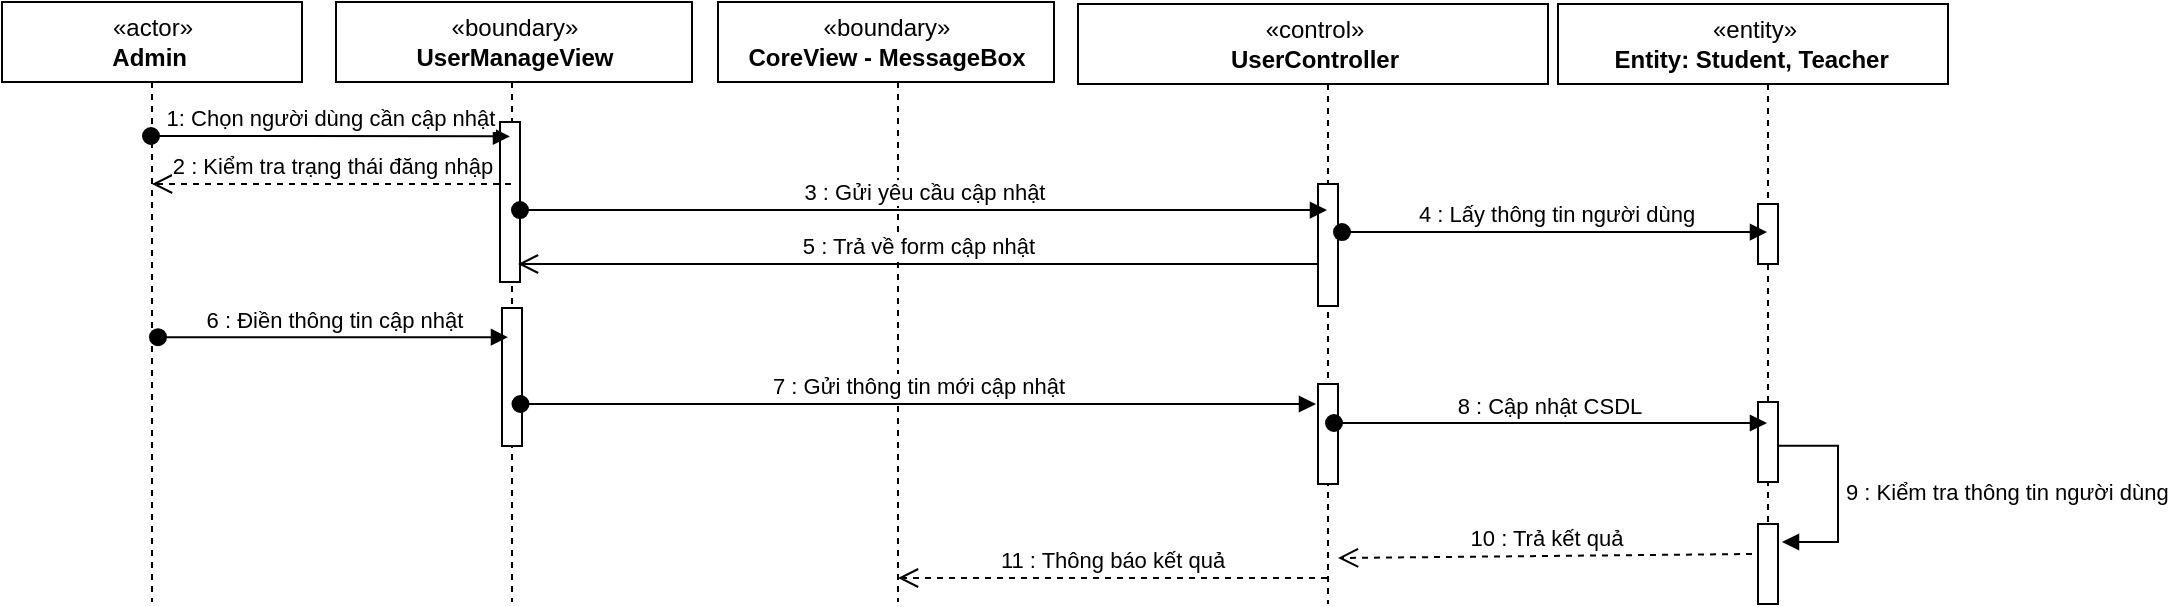 <mxfile version="14.6.9" type="github">
  <diagram name="Page-1" id="13e1069c-82ec-6db2-03f1-153e76fe0fe0">
    <mxGraphModel dx="1572" dy="914" grid="1" gridSize="10" guides="1" tooltips="1" connect="1" arrows="1" fold="1" page="1" pageScale="1" pageWidth="1100" pageHeight="850" background="#ffffff" math="0" shadow="0">
      <root>
        <mxCell id="0" />
        <mxCell id="1" parent="0" />
        <mxCell id="G0kBllWM4XBfNNBUBDi2-18" value=":Object" style="shape=umlLifeline;perimeter=lifelinePerimeter;whiteSpace=wrap;html=1;container=1;collapsible=0;recursiveResize=0;outlineConnect=0;" parent="1" vertex="1">
          <mxGeometry x="27" y="39" width="100" height="300" as="geometry" />
        </mxCell>
        <mxCell id="G0kBllWM4XBfNNBUBDi2-16" value="«actor»&lt;br&gt;&lt;b&gt;Admin&amp;nbsp;&lt;/b&gt;" style="html=1;" parent="1" vertex="1">
          <mxGeometry x="2" y="39" width="150" height="40" as="geometry" />
        </mxCell>
        <mxCell id="G0kBllWM4XBfNNBUBDi2-21" value=":Object" style="shape=umlLifeline;perimeter=lifelinePerimeter;whiteSpace=wrap;html=1;container=1;collapsible=0;recursiveResize=0;outlineConnect=0;" parent="1" vertex="1">
          <mxGeometry x="182" y="39" width="150" height="300" as="geometry" />
        </mxCell>
        <mxCell id="G0kBllWM4XBfNNBUBDi2-22" value="«boundary»&lt;br&gt;&lt;b&gt;UserManageView&lt;/b&gt;" style="html=1;" parent="G0kBllWM4XBfNNBUBDi2-21" vertex="1">
          <mxGeometry x="-13" width="178" height="40" as="geometry" />
        </mxCell>
        <mxCell id="G0kBllWM4XBfNNBUBDi2-32" value="" style="html=1;points=[];perimeter=orthogonalPerimeter;" parent="G0kBllWM4XBfNNBUBDi2-21" vertex="1">
          <mxGeometry x="69" y="60" width="10" height="80" as="geometry" />
        </mxCell>
        <mxCell id="DVAs7N8q5XkVekkUKqxM-5" value="" style="html=1;points=[];perimeter=orthogonalPerimeter;" parent="G0kBllWM4XBfNNBUBDi2-21" vertex="1">
          <mxGeometry x="70" y="153" width="10" height="69" as="geometry" />
        </mxCell>
        <mxCell id="G0kBllWM4XBfNNBUBDi2-26" value=":Object" style="shape=umlLifeline;perimeter=lifelinePerimeter;whiteSpace=wrap;html=1;container=1;collapsible=0;recursiveResize=0;outlineConnect=0;" parent="1" vertex="1">
          <mxGeometry x="375" y="39" width="150" height="300" as="geometry" />
        </mxCell>
        <mxCell id="G0kBllWM4XBfNNBUBDi2-27" value="«boundary»&lt;br&gt;&lt;b&gt;CoreView - MessageBox&lt;/b&gt;" style="html=1;" parent="G0kBllWM4XBfNNBUBDi2-26" vertex="1">
          <mxGeometry x="-15" width="168" height="40" as="geometry" />
        </mxCell>
        <mxCell id="G0kBllWM4XBfNNBUBDi2-28" value=":Object" style="shape=umlLifeline;perimeter=lifelinePerimeter;whiteSpace=wrap;html=1;container=1;collapsible=0;recursiveResize=0;outlineConnect=0;" parent="1" vertex="1">
          <mxGeometry x="555" y="40" width="220" height="300" as="geometry" />
        </mxCell>
        <mxCell id="G0kBllWM4XBfNNBUBDi2-29" value="«control»&lt;br&gt;&lt;b&gt;UserController&lt;/b&gt;" style="html=1;" parent="G0kBllWM4XBfNNBUBDi2-28" vertex="1">
          <mxGeometry x="-15" width="235" height="40" as="geometry" />
        </mxCell>
        <mxCell id="G0kBllWM4XBfNNBUBDi2-35" value="" style="html=1;points=[];perimeter=orthogonalPerimeter;" parent="G0kBllWM4XBfNNBUBDi2-28" vertex="1">
          <mxGeometry x="105" y="190" width="10" height="50" as="geometry" />
        </mxCell>
        <mxCell id="PuFkgoadRzGWJXXDr4ic-1" value="" style="html=1;points=[];perimeter=orthogonalPerimeter;" parent="G0kBllWM4XBfNNBUBDi2-28" vertex="1">
          <mxGeometry x="105" y="90" width="10" height="61" as="geometry" />
        </mxCell>
        <mxCell id="G0kBllWM4XBfNNBUBDi2-30" value=":Object" style="shape=umlLifeline;perimeter=lifelinePerimeter;whiteSpace=wrap;html=1;container=1;collapsible=0;recursiveResize=0;outlineConnect=0;" parent="1" vertex="1">
          <mxGeometry x="795" y="40" width="180" height="300" as="geometry" />
        </mxCell>
        <mxCell id="G0kBllWM4XBfNNBUBDi2-31" value="«entity»&lt;br&gt;&lt;b&gt;Entity: Student, Teacher&amp;nbsp;&lt;/b&gt;" style="html=1;" parent="G0kBllWM4XBfNNBUBDi2-30" vertex="1">
          <mxGeometry x="-15" width="195" height="40" as="geometry" />
        </mxCell>
        <mxCell id="G0kBllWM4XBfNNBUBDi2-37" value="" style="html=1;points=[];perimeter=orthogonalPerimeter;" parent="G0kBllWM4XBfNNBUBDi2-30" vertex="1">
          <mxGeometry x="85" y="199" width="10" height="40" as="geometry" />
        </mxCell>
        <mxCell id="PuFkgoadRzGWJXXDr4ic-4" value="" style="html=1;points=[];perimeter=orthogonalPerimeter;" parent="G0kBllWM4XBfNNBUBDi2-30" vertex="1">
          <mxGeometry x="85" y="100" width="10" height="30" as="geometry" />
        </mxCell>
        <mxCell id="G0kBllWM4XBfNNBUBDi2-23" value="1: Chọn người dùng cần cập nhật" style="html=1;verticalAlign=bottom;startArrow=oval;startFill=1;endArrow=block;startSize=8;entryX=0.5;entryY=0.09;entryDx=0;entryDy=0;entryPerimeter=0;" parent="1" target="G0kBllWM4XBfNNBUBDi2-32" edge="1">
          <mxGeometry width="60" relative="1" as="geometry">
            <mxPoint x="76.5" y="106" as="sourcePoint" />
            <mxPoint x="245.5" y="106" as="targetPoint" />
            <Array as="points">
              <mxPoint x="140" y="106" />
            </Array>
          </mxGeometry>
        </mxCell>
        <mxCell id="G0kBllWM4XBfNNBUBDi2-34" value="7 : Gửi thông tin mới cập nhật" style="html=1;verticalAlign=bottom;startArrow=oval;startFill=1;endArrow=block;startSize=8;exitX=1;exitY=0.65;exitDx=0;exitDy=0;exitPerimeter=0;entryX=-0.1;entryY=0.2;entryDx=0;entryDy=0;entryPerimeter=0;" parent="1" target="G0kBllWM4XBfNNBUBDi2-35" edge="1">
          <mxGeometry width="60" relative="1" as="geometry">
            <mxPoint x="261.25" y="240" as="sourcePoint" />
            <mxPoint x="638.75" y="240" as="targetPoint" />
          </mxGeometry>
        </mxCell>
        <mxCell id="G0kBllWM4XBfNNBUBDi2-36" value="8 : Cập nhật CSDL&amp;nbsp;" style="html=1;verticalAlign=bottom;startArrow=oval;startFill=1;endArrow=block;startSize=8;exitX=0.8;exitY=0.39;exitDx=0;exitDy=0;exitPerimeter=0;" parent="1" source="G0kBllWM4XBfNNBUBDi2-35" target="G0kBllWM4XBfNNBUBDi2-30" edge="1">
          <mxGeometry width="60" relative="1" as="geometry">
            <mxPoint x="540" y="220" as="sourcePoint" />
            <mxPoint x="600" y="220" as="targetPoint" />
          </mxGeometry>
        </mxCell>
        <mxCell id="G0kBllWM4XBfNNBUBDi2-40" value="" style="html=1;points=[];perimeter=orthogonalPerimeter;" parent="1" vertex="1">
          <mxGeometry x="880" y="300" width="10" height="40" as="geometry" />
        </mxCell>
        <mxCell id="G0kBllWM4XBfNNBUBDi2-41" value="9 : Kiểm tra thông tin người dùng" style="edgeStyle=orthogonalEdgeStyle;html=1;align=left;spacingLeft=2;endArrow=block;rounded=0;exitX=0.95;exitY=0.547;exitDx=0;exitDy=0;exitPerimeter=0;" parent="1" source="G0kBllWM4XBfNNBUBDi2-37" edge="1">
          <mxGeometry relative="1" as="geometry">
            <mxPoint x="932" y="259" as="sourcePoint" />
            <Array as="points">
              <mxPoint x="920" y="261" />
              <mxPoint x="920" y="309" />
            </Array>
            <mxPoint x="892" y="309" as="targetPoint" />
          </mxGeometry>
        </mxCell>
        <mxCell id="DVAs7N8q5XkVekkUKqxM-1" value="2 : Kiểm tra trạng thái đăng nhập" style="html=1;verticalAlign=bottom;endArrow=open;dashed=1;endSize=8;" parent="1" source="G0kBllWM4XBfNNBUBDi2-21" target="G0kBllWM4XBfNNBUBDi2-18" edge="1">
          <mxGeometry relative="1" as="geometry">
            <mxPoint x="240" y="230" as="sourcePoint" />
            <mxPoint x="340" y="230" as="targetPoint" />
            <Array as="points">
              <mxPoint x="190" y="130" />
            </Array>
          </mxGeometry>
        </mxCell>
        <mxCell id="DVAs7N8q5XkVekkUKqxM-6" value="5 : Trả về form cập nhật" style="html=1;verticalAlign=bottom;endArrow=open;endSize=8;" parent="1" edge="1">
          <mxGeometry relative="1" as="geometry">
            <mxPoint x="660" y="170" as="sourcePoint" />
            <mxPoint x="259.997" y="170" as="targetPoint" />
            <Array as="points">
              <mxPoint x="373.33" y="170" />
            </Array>
          </mxGeometry>
        </mxCell>
        <mxCell id="DVAs7N8q5XkVekkUKqxM-7" value="6 : Điền thông tin cập nhật" style="html=1;verticalAlign=bottom;startArrow=oval;startFill=1;endArrow=block;startSize=8;" parent="1" edge="1">
          <mxGeometry width="60" relative="1" as="geometry">
            <mxPoint x="80" y="206.58" as="sourcePoint" />
            <mxPoint x="255.0" y="206.58" as="targetPoint" />
            <Array as="points">
              <mxPoint x="143.5" y="206.58" />
            </Array>
          </mxGeometry>
        </mxCell>
        <mxCell id="DVAs7N8q5XkVekkUKqxM-8" value="10 : Trả kết quả" style="html=1;verticalAlign=bottom;endArrow=open;dashed=1;endSize=8;exitX=-0.3;exitY=0.375;exitDx=0;exitDy=0;exitPerimeter=0;" parent="1" source="G0kBllWM4XBfNNBUBDi2-40" edge="1">
          <mxGeometry relative="1" as="geometry">
            <mxPoint x="844.5" y="317" as="sourcePoint" />
            <mxPoint x="670" y="317" as="targetPoint" />
          </mxGeometry>
        </mxCell>
        <mxCell id="DVAs7N8q5XkVekkUKqxM-9" value="11 : Thông báo kết quả" style="html=1;verticalAlign=bottom;endArrow=open;dashed=1;endSize=8;" parent="1" source="G0kBllWM4XBfNNBUBDi2-28" edge="1">
          <mxGeometry relative="1" as="geometry">
            <mxPoint x="630" y="327" as="sourcePoint" />
            <mxPoint x="450" y="327" as="targetPoint" />
          </mxGeometry>
        </mxCell>
        <mxCell id="PuFkgoadRzGWJXXDr4ic-2" value="3 : Gửi yêu cầu cập nhật" style="html=1;verticalAlign=bottom;startArrow=oval;startFill=1;endArrow=block;startSize=8;exitX=0.9;exitY=0.243;exitDx=0;exitDy=0;exitPerimeter=0;" parent="1" edge="1">
          <mxGeometry width="60" relative="1" as="geometry">
            <mxPoint x="261" y="143.01" as="sourcePoint" />
            <mxPoint x="664.5" y="143.01" as="targetPoint" />
          </mxGeometry>
        </mxCell>
        <mxCell id="PuFkgoadRzGWJXXDr4ic-3" value="4 : Lấy thông tin người dùng" style="html=1;verticalAlign=bottom;startArrow=oval;startFill=1;endArrow=block;startSize=8;exitX=1.2;exitY=0.563;exitDx=0;exitDy=0;exitPerimeter=0;" parent="1" edge="1">
          <mxGeometry width="60" relative="1" as="geometry">
            <mxPoint x="672" y="154.04" as="sourcePoint" />
            <mxPoint x="884.5" y="154.04" as="targetPoint" />
          </mxGeometry>
        </mxCell>
      </root>
    </mxGraphModel>
  </diagram>
</mxfile>
